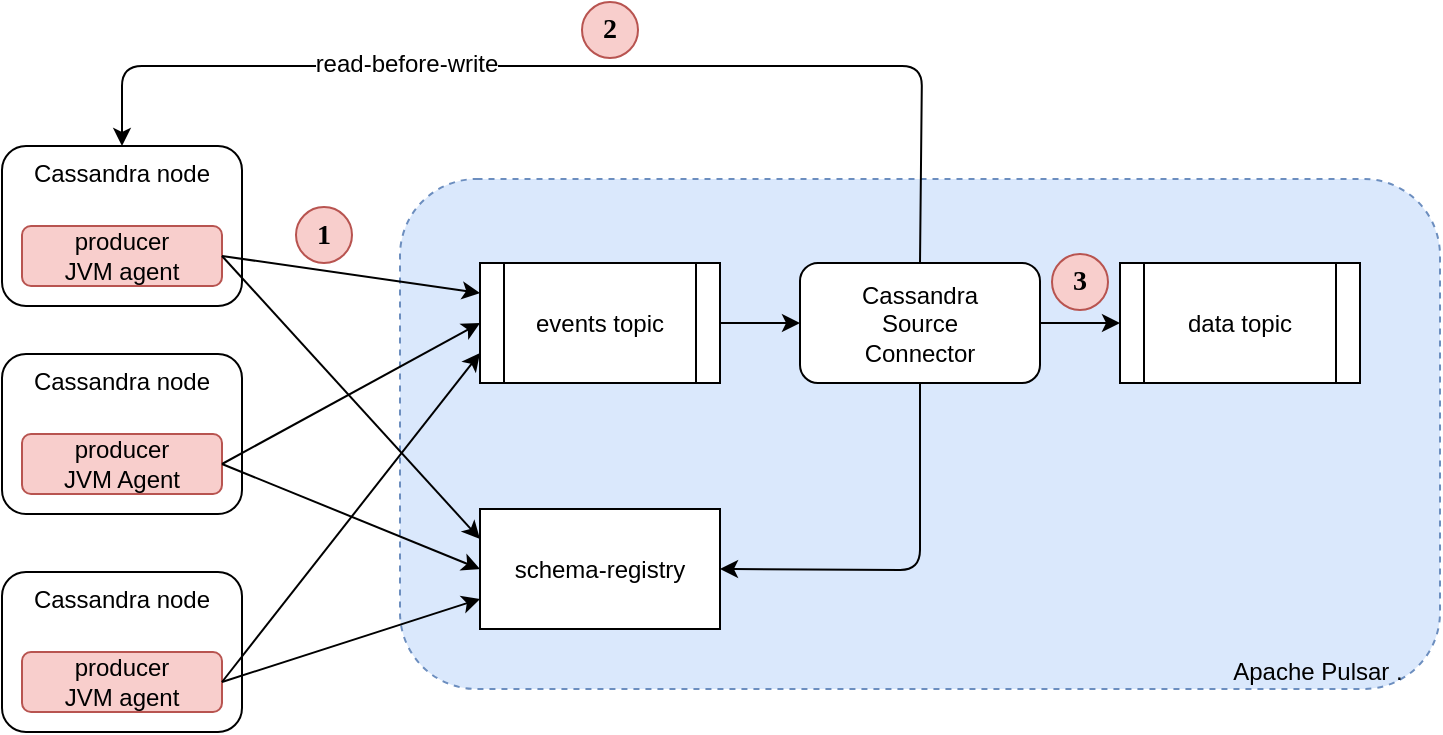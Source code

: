 <mxfile version="14.5.1" type="device"><diagram id="4_cavDqAvXLKiaBHTVKC" name="Page-1"><mxGraphModel dx="1164" dy="847" grid="0" gridSize="10" guides="1" tooltips="1" connect="1" arrows="1" fold="1" page="1" pageScale="1" pageWidth="1169" pageHeight="827" math="0" shadow="0"><root><mxCell id="0"/><mxCell id="1" parent="0"/><mxCell id="XGpy_u25euei-KWPqZ7Q-17" value="Apache Pulsar .&amp;nbsp; &amp;nbsp; &amp;nbsp;" style="rounded=1;whiteSpace=wrap;html=1;fillColor=#dae8fc;dashed=1;verticalAlign=bottom;align=right;strokeColor=#6c8ebf;" parent="1" vertex="1"><mxGeometry x="359" y="136.5" width="520" height="255" as="geometry"/></mxCell><mxCell id="XGpy_u25euei-KWPqZ7Q-1" value="Cassandra node" style="rounded=1;whiteSpace=wrap;html=1;verticalAlign=top;" parent="1" vertex="1"><mxGeometry x="160" y="120" width="120" height="80" as="geometry"/></mxCell><mxCell id="XGpy_u25euei-KWPqZ7Q-2" value="producer &lt;br&gt;JVM agent" style="rounded=1;whiteSpace=wrap;html=1;fillColor=#f8cecc;strokeColor=#b85450;" parent="1" vertex="1"><mxGeometry x="170" y="160" width="100" height="30" as="geometry"/></mxCell><mxCell id="XGpy_u25euei-KWPqZ7Q-3" value="events topic" style="shape=process;whiteSpace=wrap;html=1;backgroundOutline=1;" parent="1" vertex="1"><mxGeometry x="399" y="178.5" width="120" height="60" as="geometry"/></mxCell><mxCell id="XGpy_u25euei-KWPqZ7Q-4" value="Cassandra node" style="rounded=1;whiteSpace=wrap;html=1;verticalAlign=top;" parent="1" vertex="1"><mxGeometry x="160" y="224" width="120" height="80" as="geometry"/></mxCell><mxCell id="XGpy_u25euei-KWPqZ7Q-5" value="producer&lt;br&gt;JVM Agent" style="rounded=1;whiteSpace=wrap;html=1;fillColor=#f8cecc;strokeColor=#b85450;" parent="1" vertex="1"><mxGeometry x="170" y="264" width="100" height="30" as="geometry"/></mxCell><mxCell id="XGpy_u25euei-KWPqZ7Q-6" value="Cassandra node" style="rounded=1;whiteSpace=wrap;html=1;verticalAlign=top;" parent="1" vertex="1"><mxGeometry x="160" y="333" width="120" height="80" as="geometry"/></mxCell><mxCell id="XGpy_u25euei-KWPqZ7Q-7" value="producer&lt;br&gt;JVM agent" style="rounded=1;whiteSpace=wrap;html=1;fillColor=#f8cecc;strokeColor=#b85450;" parent="1" vertex="1"><mxGeometry x="170" y="373" width="100" height="30" as="geometry"/></mxCell><mxCell id="XGpy_u25euei-KWPqZ7Q-8" value="Cassandra&lt;br&gt;Source&lt;br&gt;Connector" style="rounded=1;whiteSpace=wrap;html=1;" parent="1" vertex="1"><mxGeometry x="559" y="178.5" width="120" height="60" as="geometry"/></mxCell><mxCell id="XGpy_u25euei-KWPqZ7Q-9" value="data topic" style="shape=process;whiteSpace=wrap;html=1;backgroundOutline=1;" parent="1" vertex="1"><mxGeometry x="719" y="178.5" width="120" height="60" as="geometry"/></mxCell><mxCell id="XGpy_u25euei-KWPqZ7Q-10" value="" style="endArrow=classic;html=1;exitX=1;exitY=0.5;exitDx=0;exitDy=0;entryX=0;entryY=0.25;entryDx=0;entryDy=0;" parent="1" source="XGpy_u25euei-KWPqZ7Q-2" target="XGpy_u25euei-KWPqZ7Q-3" edge="1"><mxGeometry width="50" height="50" relative="1" as="geometry"><mxPoint x="320" y="200" as="sourcePoint"/><mxPoint x="370" y="150" as="targetPoint"/></mxGeometry></mxCell><mxCell id="XGpy_u25euei-KWPqZ7Q-11" value="" style="endArrow=classic;html=1;exitX=1;exitY=0.5;exitDx=0;exitDy=0;entryX=0;entryY=0.75;entryDx=0;entryDy=0;" parent="1" source="XGpy_u25euei-KWPqZ7Q-7" target="XGpy_u25euei-KWPqZ7Q-3" edge="1"><mxGeometry width="50" height="50" relative="1" as="geometry"><mxPoint x="250" y="170" as="sourcePoint"/><mxPoint x="370" y="275" as="targetPoint"/></mxGeometry></mxCell><mxCell id="XGpy_u25euei-KWPqZ7Q-12" value="" style="endArrow=classic;html=1;exitX=1;exitY=0.5;exitDx=0;exitDy=0;entryX=0;entryY=0.5;entryDx=0;entryDy=0;" parent="1" source="XGpy_u25euei-KWPqZ7Q-5" target="XGpy_u25euei-KWPqZ7Q-3" edge="1"><mxGeometry width="50" height="50" relative="1" as="geometry"><mxPoint x="250" y="410" as="sourcePoint"/><mxPoint x="370" y="305" as="targetPoint"/></mxGeometry></mxCell><mxCell id="XGpy_u25euei-KWPqZ7Q-13" value="" style="endArrow=classic;html=1;exitX=1;exitY=0.5;exitDx=0;exitDy=0;entryX=0;entryY=0.5;entryDx=0;entryDy=0;" parent="1" source="XGpy_u25euei-KWPqZ7Q-3" target="XGpy_u25euei-KWPqZ7Q-8" edge="1"><mxGeometry width="50" height="50" relative="1" as="geometry"><mxPoint x="249" y="218.5" as="sourcePoint"/><mxPoint x="369" y="218.5" as="targetPoint"/></mxGeometry></mxCell><mxCell id="XGpy_u25euei-KWPqZ7Q-14" value="" style="endArrow=classic;html=1;exitX=1;exitY=0.5;exitDx=0;exitDy=0;entryX=0;entryY=0.5;entryDx=0;entryDy=0;" parent="1" source="XGpy_u25euei-KWPqZ7Q-8" target="XGpy_u25euei-KWPqZ7Q-9" edge="1"><mxGeometry width="50" height="50" relative="1" as="geometry"><mxPoint x="259" y="228.5" as="sourcePoint"/><mxPoint x="379" y="228.5" as="targetPoint"/></mxGeometry></mxCell><mxCell id="XGpy_u25euei-KWPqZ7Q-15" value="" style="endArrow=classic;html=1;exitX=0.5;exitY=0;exitDx=0;exitDy=0;entryX=0.5;entryY=0;entryDx=0;entryDy=0;" parent="1" source="XGpy_u25euei-KWPqZ7Q-8" target="XGpy_u25euei-KWPqZ7Q-1" edge="1"><mxGeometry width="50" height="50" relative="1" as="geometry"><mxPoint x="590" y="190" as="sourcePoint"/><mxPoint x="640" y="140" as="targetPoint"/><Array as="points"><mxPoint x="620" y="80"/><mxPoint x="220" y="80"/></Array></mxGeometry></mxCell><mxCell id="XGpy_u25euei-KWPqZ7Q-16" value="read-before-write" style="text;html=1;align=center;verticalAlign=middle;resizable=0;points=[];;labelBackgroundColor=#ffffff;" parent="XGpy_u25euei-KWPqZ7Q-15" vertex="1" connectable="0"><mxGeometry x="0.325" y="-1" relative="1" as="geometry"><mxPoint as="offset"/></mxGeometry></mxCell><mxCell id="P3qTHfL5-qpHH5hhHUSX-2" value="" style="endArrow=classic;html=1;entryX=0;entryY=0.75;entryDx=0;entryDy=0;exitX=1;exitY=0.5;exitDx=0;exitDy=0;" parent="1" source="XGpy_u25euei-KWPqZ7Q-7" target="P3qTHfL5-qpHH5hhHUSX-6" edge="1"><mxGeometry width="50" height="50" relative="1" as="geometry"><mxPoint x="474" y="454" as="sourcePoint"/><mxPoint x="404" y="381" as="targetPoint"/></mxGeometry></mxCell><mxCell id="P3qTHfL5-qpHH5hhHUSX-3" value="" style="endArrow=classic;html=1;exitX=0.5;exitY=1;exitDx=0;exitDy=0;entryX=1;entryY=0.5;entryDx=0;entryDy=0;" parent="1" source="XGpy_u25euei-KWPqZ7Q-8" target="P3qTHfL5-qpHH5hhHUSX-6" edge="1"><mxGeometry width="50" height="50" relative="1" as="geometry"><mxPoint x="734" y="324.5" as="sourcePoint"/><mxPoint x="475" y="309.5" as="targetPoint"/><Array as="points"><mxPoint x="619" y="332"/></Array></mxGeometry></mxCell><mxCell id="P3qTHfL5-qpHH5hhHUSX-4" value="" style="endArrow=classic;html=1;exitX=1;exitY=0.5;exitDx=0;exitDy=0;entryX=0;entryY=0.5;entryDx=0;entryDy=0;" parent="1" source="XGpy_u25euei-KWPqZ7Q-5" target="P3qTHfL5-qpHH5hhHUSX-6" edge="1"><mxGeometry width="50" height="50" relative="1" as="geometry"><mxPoint x="280" y="404.25" as="sourcePoint"/><mxPoint x="404" y="381" as="targetPoint"/></mxGeometry></mxCell><mxCell id="P3qTHfL5-qpHH5hhHUSX-5" value="" style="endArrow=classic;html=1;exitX=1;exitY=0.5;exitDx=0;exitDy=0;entryX=0;entryY=0.25;entryDx=0;entryDy=0;" parent="1" source="XGpy_u25euei-KWPqZ7Q-2" target="P3qTHfL5-qpHH5hhHUSX-6" edge="1"><mxGeometry width="50" height="50" relative="1" as="geometry"><mxPoint x="280" y="289" as="sourcePoint"/><mxPoint x="404" y="381" as="targetPoint"/></mxGeometry></mxCell><mxCell id="P3qTHfL5-qpHH5hhHUSX-6" value="schema-registry" style="rounded=0;whiteSpace=wrap;html=1;" parent="1" vertex="1"><mxGeometry x="399" y="301.5" width="120" height="60" as="geometry"/></mxCell><mxCell id="d0VZo-j3NyJ65Ge0N2Va-1" value="1" style="ellipse;whiteSpace=wrap;html=1;fillColor=#f8cecc;strokeColor=#b85450;fontSize=14;fontFamily=Tahoma;fontStyle=1;" vertex="1" parent="1"><mxGeometry x="307" y="150.5" width="28" height="28" as="geometry"/></mxCell><mxCell id="d0VZo-j3NyJ65Ge0N2Va-2" value="2" style="ellipse;whiteSpace=wrap;html=1;fillColor=#f8cecc;strokeColor=#b85450;fontSize=14;fontFamily=Tahoma;fontStyle=1;" vertex="1" parent="1"><mxGeometry x="450" y="48" width="28" height="28" as="geometry"/></mxCell><mxCell id="d0VZo-j3NyJ65Ge0N2Va-3" value="3" style="ellipse;whiteSpace=wrap;html=1;fillColor=#f8cecc;strokeColor=#b85450;fontSize=14;fontFamily=Tahoma;fontStyle=1;" vertex="1" parent="1"><mxGeometry x="685" y="174" width="28" height="28" as="geometry"/></mxCell></root></mxGraphModel></diagram></mxfile>